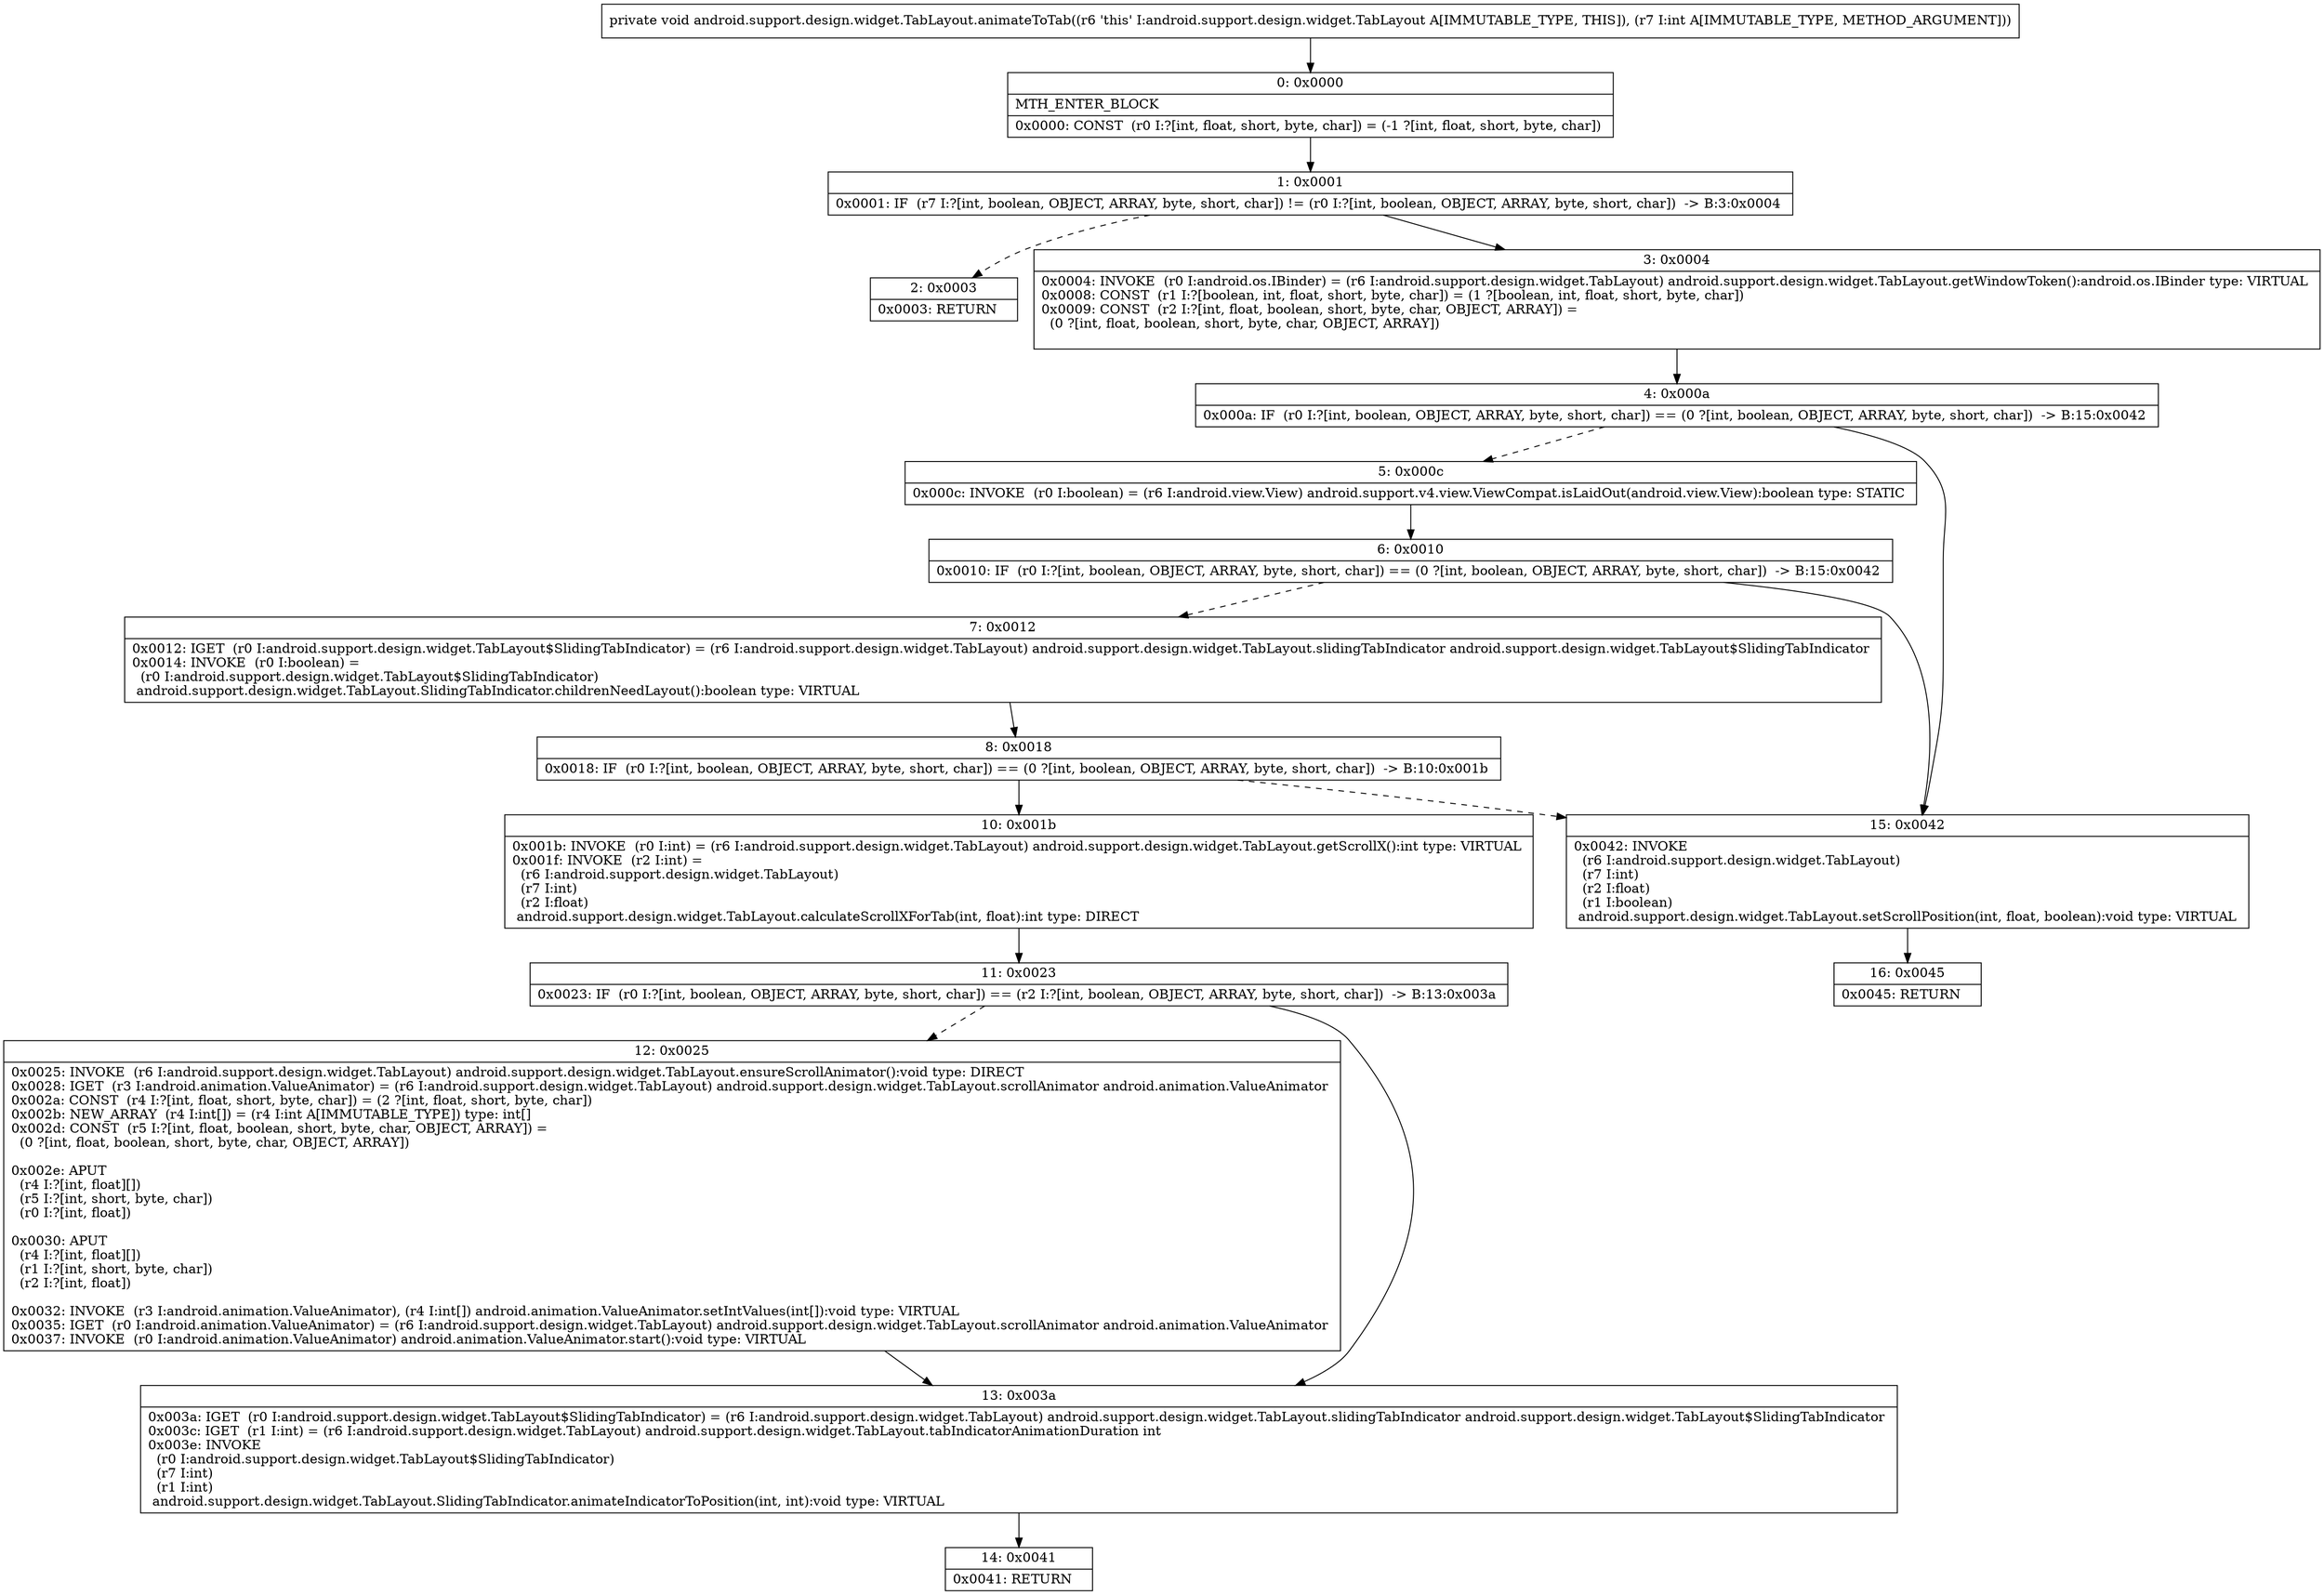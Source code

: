 digraph "CFG forandroid.support.design.widget.TabLayout.animateToTab(I)V" {
Node_0 [shape=record,label="{0\:\ 0x0000|MTH_ENTER_BLOCK\l|0x0000: CONST  (r0 I:?[int, float, short, byte, char]) = (\-1 ?[int, float, short, byte, char]) \l}"];
Node_1 [shape=record,label="{1\:\ 0x0001|0x0001: IF  (r7 I:?[int, boolean, OBJECT, ARRAY, byte, short, char]) != (r0 I:?[int, boolean, OBJECT, ARRAY, byte, short, char])  \-\> B:3:0x0004 \l}"];
Node_2 [shape=record,label="{2\:\ 0x0003|0x0003: RETURN   \l}"];
Node_3 [shape=record,label="{3\:\ 0x0004|0x0004: INVOKE  (r0 I:android.os.IBinder) = (r6 I:android.support.design.widget.TabLayout) android.support.design.widget.TabLayout.getWindowToken():android.os.IBinder type: VIRTUAL \l0x0008: CONST  (r1 I:?[boolean, int, float, short, byte, char]) = (1 ?[boolean, int, float, short, byte, char]) \l0x0009: CONST  (r2 I:?[int, float, boolean, short, byte, char, OBJECT, ARRAY]) = \l  (0 ?[int, float, boolean, short, byte, char, OBJECT, ARRAY])\l \l}"];
Node_4 [shape=record,label="{4\:\ 0x000a|0x000a: IF  (r0 I:?[int, boolean, OBJECT, ARRAY, byte, short, char]) == (0 ?[int, boolean, OBJECT, ARRAY, byte, short, char])  \-\> B:15:0x0042 \l}"];
Node_5 [shape=record,label="{5\:\ 0x000c|0x000c: INVOKE  (r0 I:boolean) = (r6 I:android.view.View) android.support.v4.view.ViewCompat.isLaidOut(android.view.View):boolean type: STATIC \l}"];
Node_6 [shape=record,label="{6\:\ 0x0010|0x0010: IF  (r0 I:?[int, boolean, OBJECT, ARRAY, byte, short, char]) == (0 ?[int, boolean, OBJECT, ARRAY, byte, short, char])  \-\> B:15:0x0042 \l}"];
Node_7 [shape=record,label="{7\:\ 0x0012|0x0012: IGET  (r0 I:android.support.design.widget.TabLayout$SlidingTabIndicator) = (r6 I:android.support.design.widget.TabLayout) android.support.design.widget.TabLayout.slidingTabIndicator android.support.design.widget.TabLayout$SlidingTabIndicator \l0x0014: INVOKE  (r0 I:boolean) = \l  (r0 I:android.support.design.widget.TabLayout$SlidingTabIndicator)\l android.support.design.widget.TabLayout.SlidingTabIndicator.childrenNeedLayout():boolean type: VIRTUAL \l}"];
Node_8 [shape=record,label="{8\:\ 0x0018|0x0018: IF  (r0 I:?[int, boolean, OBJECT, ARRAY, byte, short, char]) == (0 ?[int, boolean, OBJECT, ARRAY, byte, short, char])  \-\> B:10:0x001b \l}"];
Node_10 [shape=record,label="{10\:\ 0x001b|0x001b: INVOKE  (r0 I:int) = (r6 I:android.support.design.widget.TabLayout) android.support.design.widget.TabLayout.getScrollX():int type: VIRTUAL \l0x001f: INVOKE  (r2 I:int) = \l  (r6 I:android.support.design.widget.TabLayout)\l  (r7 I:int)\l  (r2 I:float)\l android.support.design.widget.TabLayout.calculateScrollXForTab(int, float):int type: DIRECT \l}"];
Node_11 [shape=record,label="{11\:\ 0x0023|0x0023: IF  (r0 I:?[int, boolean, OBJECT, ARRAY, byte, short, char]) == (r2 I:?[int, boolean, OBJECT, ARRAY, byte, short, char])  \-\> B:13:0x003a \l}"];
Node_12 [shape=record,label="{12\:\ 0x0025|0x0025: INVOKE  (r6 I:android.support.design.widget.TabLayout) android.support.design.widget.TabLayout.ensureScrollAnimator():void type: DIRECT \l0x0028: IGET  (r3 I:android.animation.ValueAnimator) = (r6 I:android.support.design.widget.TabLayout) android.support.design.widget.TabLayout.scrollAnimator android.animation.ValueAnimator \l0x002a: CONST  (r4 I:?[int, float, short, byte, char]) = (2 ?[int, float, short, byte, char]) \l0x002b: NEW_ARRAY  (r4 I:int[]) = (r4 I:int A[IMMUTABLE_TYPE]) type: int[] \l0x002d: CONST  (r5 I:?[int, float, boolean, short, byte, char, OBJECT, ARRAY]) = \l  (0 ?[int, float, boolean, short, byte, char, OBJECT, ARRAY])\l \l0x002e: APUT  \l  (r4 I:?[int, float][])\l  (r5 I:?[int, short, byte, char])\l  (r0 I:?[int, float])\l \l0x0030: APUT  \l  (r4 I:?[int, float][])\l  (r1 I:?[int, short, byte, char])\l  (r2 I:?[int, float])\l \l0x0032: INVOKE  (r3 I:android.animation.ValueAnimator), (r4 I:int[]) android.animation.ValueAnimator.setIntValues(int[]):void type: VIRTUAL \l0x0035: IGET  (r0 I:android.animation.ValueAnimator) = (r6 I:android.support.design.widget.TabLayout) android.support.design.widget.TabLayout.scrollAnimator android.animation.ValueAnimator \l0x0037: INVOKE  (r0 I:android.animation.ValueAnimator) android.animation.ValueAnimator.start():void type: VIRTUAL \l}"];
Node_13 [shape=record,label="{13\:\ 0x003a|0x003a: IGET  (r0 I:android.support.design.widget.TabLayout$SlidingTabIndicator) = (r6 I:android.support.design.widget.TabLayout) android.support.design.widget.TabLayout.slidingTabIndicator android.support.design.widget.TabLayout$SlidingTabIndicator \l0x003c: IGET  (r1 I:int) = (r6 I:android.support.design.widget.TabLayout) android.support.design.widget.TabLayout.tabIndicatorAnimationDuration int \l0x003e: INVOKE  \l  (r0 I:android.support.design.widget.TabLayout$SlidingTabIndicator)\l  (r7 I:int)\l  (r1 I:int)\l android.support.design.widget.TabLayout.SlidingTabIndicator.animateIndicatorToPosition(int, int):void type: VIRTUAL \l}"];
Node_14 [shape=record,label="{14\:\ 0x0041|0x0041: RETURN   \l}"];
Node_15 [shape=record,label="{15\:\ 0x0042|0x0042: INVOKE  \l  (r6 I:android.support.design.widget.TabLayout)\l  (r7 I:int)\l  (r2 I:float)\l  (r1 I:boolean)\l android.support.design.widget.TabLayout.setScrollPosition(int, float, boolean):void type: VIRTUAL \l}"];
Node_16 [shape=record,label="{16\:\ 0x0045|0x0045: RETURN   \l}"];
MethodNode[shape=record,label="{private void android.support.design.widget.TabLayout.animateToTab((r6 'this' I:android.support.design.widget.TabLayout A[IMMUTABLE_TYPE, THIS]), (r7 I:int A[IMMUTABLE_TYPE, METHOD_ARGUMENT])) }"];
MethodNode -> Node_0;
Node_0 -> Node_1;
Node_1 -> Node_2[style=dashed];
Node_1 -> Node_3;
Node_3 -> Node_4;
Node_4 -> Node_5[style=dashed];
Node_4 -> Node_15;
Node_5 -> Node_6;
Node_6 -> Node_7[style=dashed];
Node_6 -> Node_15;
Node_7 -> Node_8;
Node_8 -> Node_10;
Node_8 -> Node_15[style=dashed];
Node_10 -> Node_11;
Node_11 -> Node_12[style=dashed];
Node_11 -> Node_13;
Node_12 -> Node_13;
Node_13 -> Node_14;
Node_15 -> Node_16;
}

